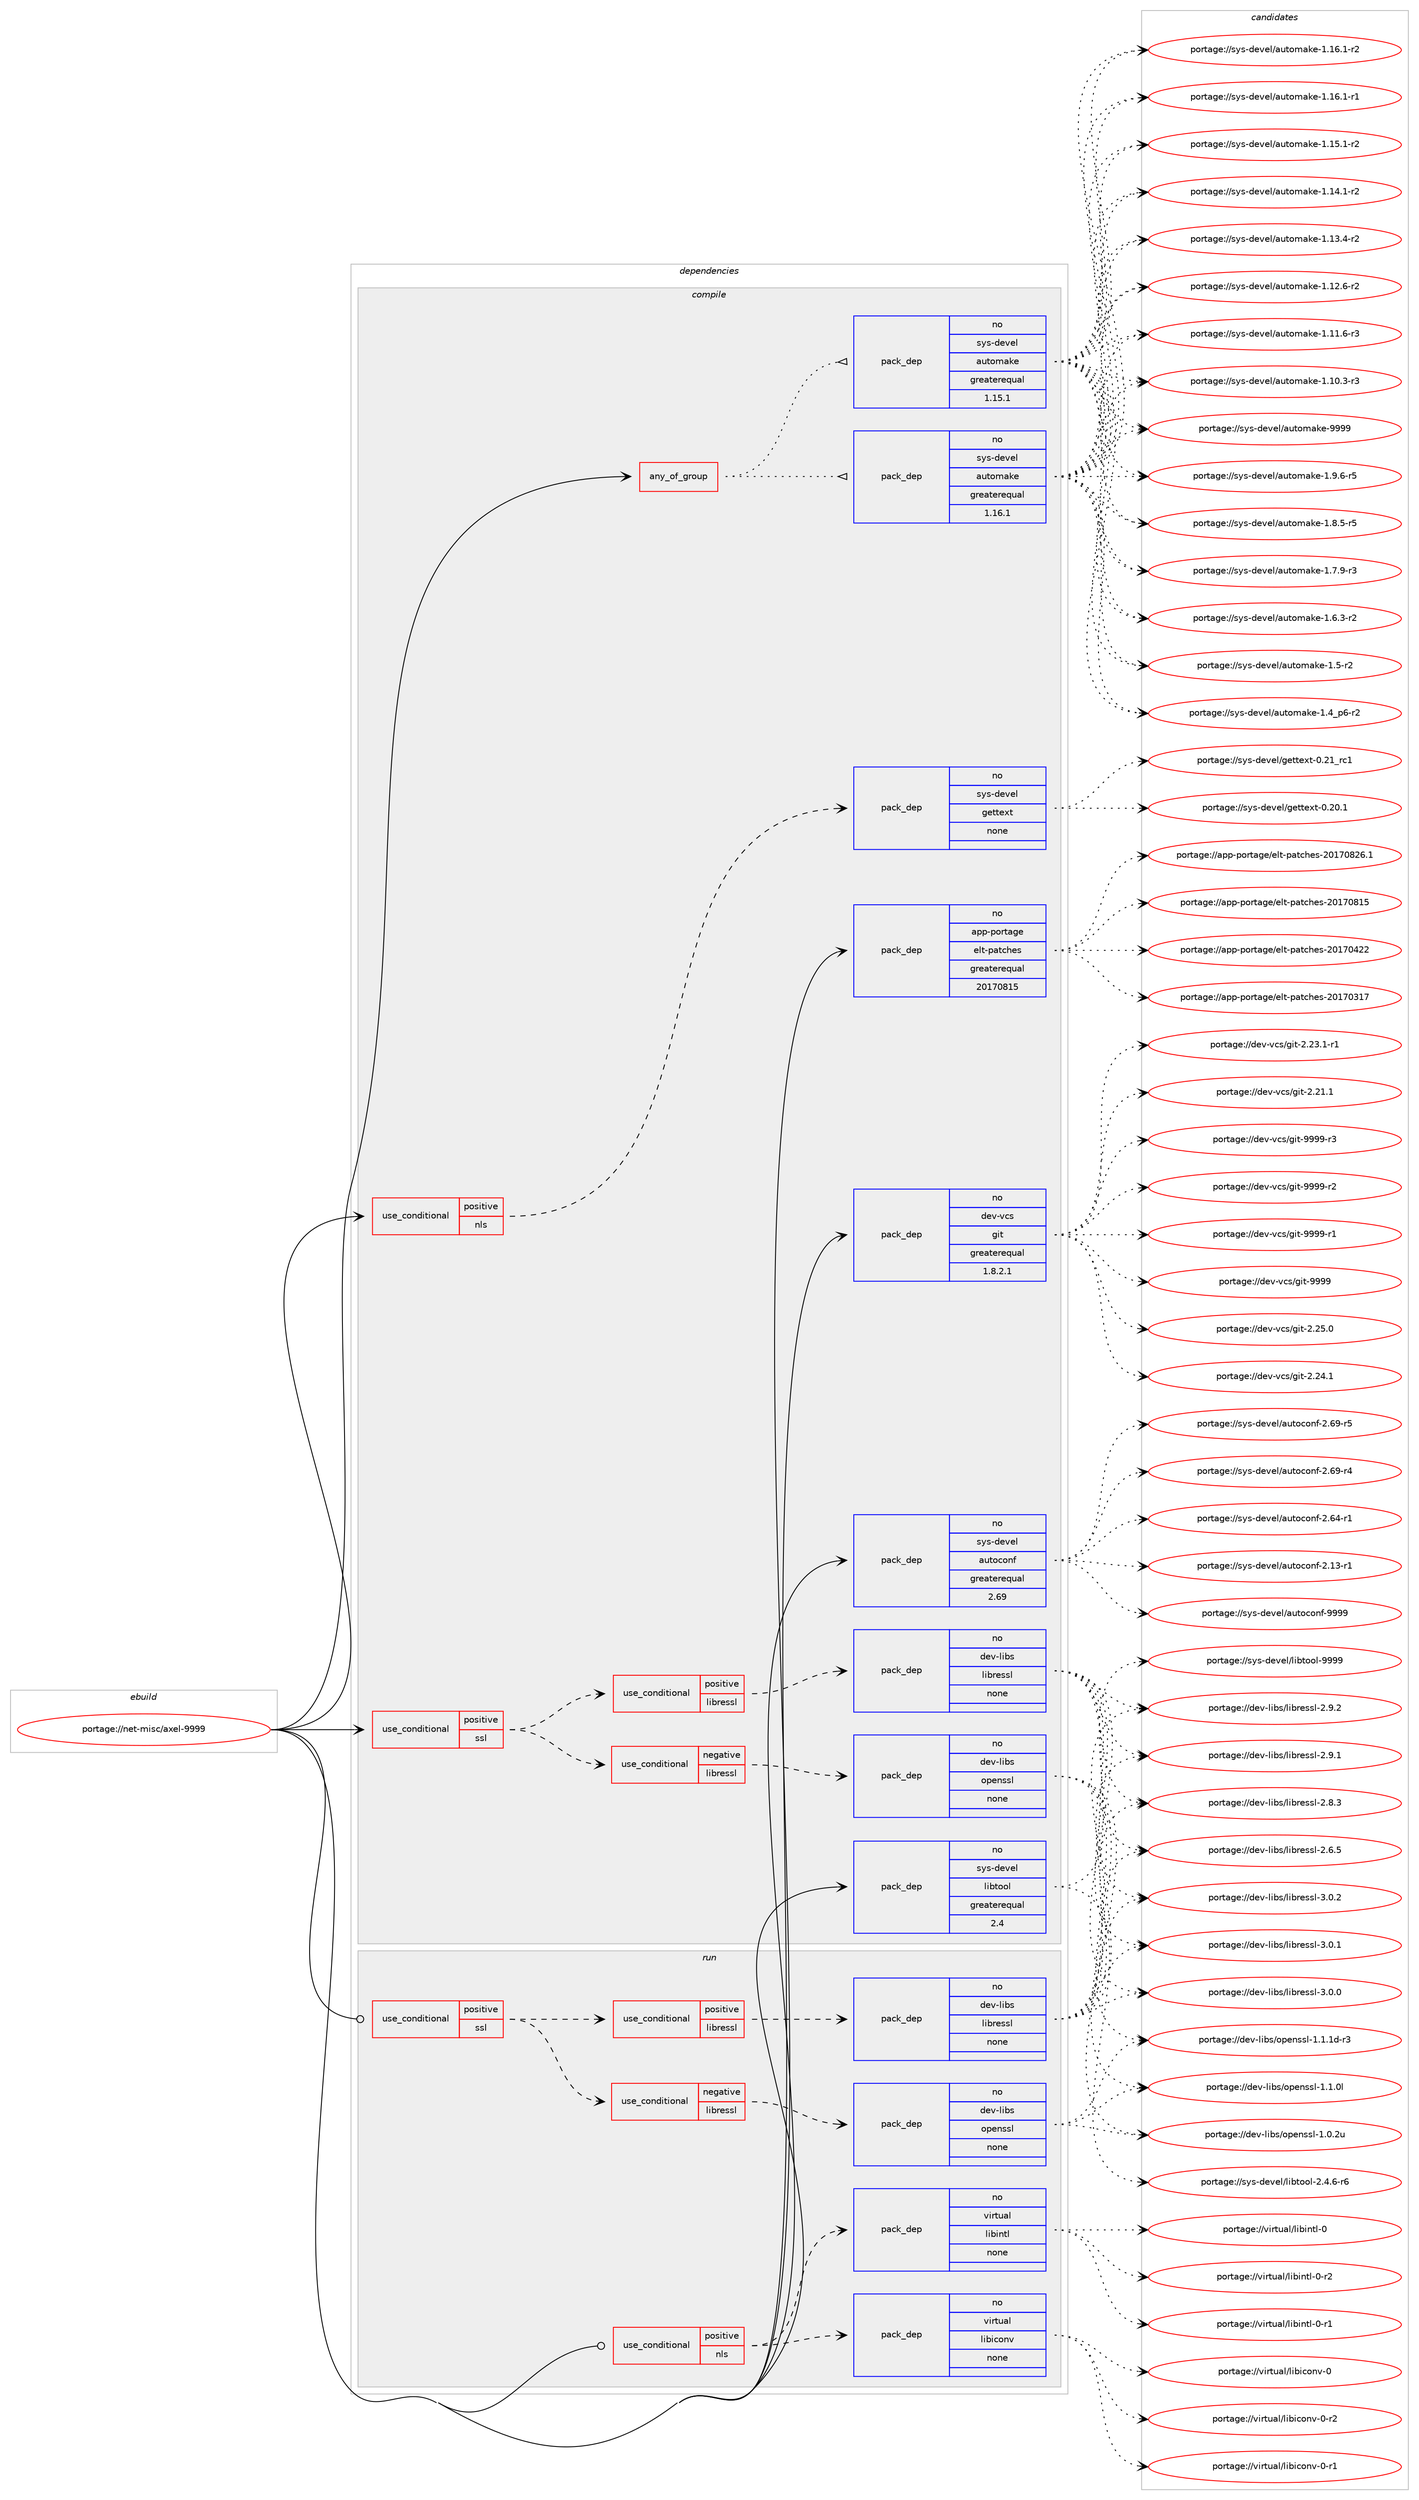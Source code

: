 digraph prolog {

# *************
# Graph options
# *************

newrank=true;
concentrate=true;
compound=true;
graph [rankdir=LR,fontname=Helvetica,fontsize=10,ranksep=1.5];#, ranksep=2.5, nodesep=0.2];
edge  [arrowhead=vee];
node  [fontname=Helvetica,fontsize=10];

# **********
# The ebuild
# **********

subgraph cluster_leftcol {
color=gray;
rank=same;
label=<<i>ebuild</i>>;
id [label="portage://net-misc/axel-9999", color=red, width=4, href="../net-misc/axel-9999.svg"];
}

# ****************
# The dependencies
# ****************

subgraph cluster_midcol {
color=gray;
label=<<i>dependencies</i>>;
subgraph cluster_compile {
fillcolor="#eeeeee";
style=filled;
label=<<i>compile</i>>;
subgraph any2040 {
dependency130880 [label=<<TABLE BORDER="0" CELLBORDER="1" CELLSPACING="0" CELLPADDING="4"><TR><TD CELLPADDING="10">any_of_group</TD></TR></TABLE>>, shape=none, color=red];subgraph pack101285 {
dependency130881 [label=<<TABLE BORDER="0" CELLBORDER="1" CELLSPACING="0" CELLPADDING="4" WIDTH="220"><TR><TD ROWSPAN="6" CELLPADDING="30">pack_dep</TD></TR><TR><TD WIDTH="110">no</TD></TR><TR><TD>sys-devel</TD></TR><TR><TD>automake</TD></TR><TR><TD>greaterequal</TD></TR><TR><TD>1.16.1</TD></TR></TABLE>>, shape=none, color=blue];
}
dependency130880:e -> dependency130881:w [weight=20,style="dotted",arrowhead="oinv"];
subgraph pack101286 {
dependency130882 [label=<<TABLE BORDER="0" CELLBORDER="1" CELLSPACING="0" CELLPADDING="4" WIDTH="220"><TR><TD ROWSPAN="6" CELLPADDING="30">pack_dep</TD></TR><TR><TD WIDTH="110">no</TD></TR><TR><TD>sys-devel</TD></TR><TR><TD>automake</TD></TR><TR><TD>greaterequal</TD></TR><TR><TD>1.15.1</TD></TR></TABLE>>, shape=none, color=blue];
}
dependency130880:e -> dependency130882:w [weight=20,style="dotted",arrowhead="oinv"];
}
id:e -> dependency130880:w [weight=20,style="solid",arrowhead="vee"];
subgraph cond27417 {
dependency130883 [label=<<TABLE BORDER="0" CELLBORDER="1" CELLSPACING="0" CELLPADDING="4"><TR><TD ROWSPAN="3" CELLPADDING="10">use_conditional</TD></TR><TR><TD>positive</TD></TR><TR><TD>nls</TD></TR></TABLE>>, shape=none, color=red];
subgraph pack101287 {
dependency130884 [label=<<TABLE BORDER="0" CELLBORDER="1" CELLSPACING="0" CELLPADDING="4" WIDTH="220"><TR><TD ROWSPAN="6" CELLPADDING="30">pack_dep</TD></TR><TR><TD WIDTH="110">no</TD></TR><TR><TD>sys-devel</TD></TR><TR><TD>gettext</TD></TR><TR><TD>none</TD></TR><TR><TD></TD></TR></TABLE>>, shape=none, color=blue];
}
dependency130883:e -> dependency130884:w [weight=20,style="dashed",arrowhead="vee"];
}
id:e -> dependency130883:w [weight=20,style="solid",arrowhead="vee"];
subgraph cond27418 {
dependency130885 [label=<<TABLE BORDER="0" CELLBORDER="1" CELLSPACING="0" CELLPADDING="4"><TR><TD ROWSPAN="3" CELLPADDING="10">use_conditional</TD></TR><TR><TD>positive</TD></TR><TR><TD>ssl</TD></TR></TABLE>>, shape=none, color=red];
subgraph cond27419 {
dependency130886 [label=<<TABLE BORDER="0" CELLBORDER="1" CELLSPACING="0" CELLPADDING="4"><TR><TD ROWSPAN="3" CELLPADDING="10">use_conditional</TD></TR><TR><TD>negative</TD></TR><TR><TD>libressl</TD></TR></TABLE>>, shape=none, color=red];
subgraph pack101288 {
dependency130887 [label=<<TABLE BORDER="0" CELLBORDER="1" CELLSPACING="0" CELLPADDING="4" WIDTH="220"><TR><TD ROWSPAN="6" CELLPADDING="30">pack_dep</TD></TR><TR><TD WIDTH="110">no</TD></TR><TR><TD>dev-libs</TD></TR><TR><TD>openssl</TD></TR><TR><TD>none</TD></TR><TR><TD></TD></TR></TABLE>>, shape=none, color=blue];
}
dependency130886:e -> dependency130887:w [weight=20,style="dashed",arrowhead="vee"];
}
dependency130885:e -> dependency130886:w [weight=20,style="dashed",arrowhead="vee"];
subgraph cond27420 {
dependency130888 [label=<<TABLE BORDER="0" CELLBORDER="1" CELLSPACING="0" CELLPADDING="4"><TR><TD ROWSPAN="3" CELLPADDING="10">use_conditional</TD></TR><TR><TD>positive</TD></TR><TR><TD>libressl</TD></TR></TABLE>>, shape=none, color=red];
subgraph pack101289 {
dependency130889 [label=<<TABLE BORDER="0" CELLBORDER="1" CELLSPACING="0" CELLPADDING="4" WIDTH="220"><TR><TD ROWSPAN="6" CELLPADDING="30">pack_dep</TD></TR><TR><TD WIDTH="110">no</TD></TR><TR><TD>dev-libs</TD></TR><TR><TD>libressl</TD></TR><TR><TD>none</TD></TR><TR><TD></TD></TR></TABLE>>, shape=none, color=blue];
}
dependency130888:e -> dependency130889:w [weight=20,style="dashed",arrowhead="vee"];
}
dependency130885:e -> dependency130888:w [weight=20,style="dashed",arrowhead="vee"];
}
id:e -> dependency130885:w [weight=20,style="solid",arrowhead="vee"];
subgraph pack101290 {
dependency130890 [label=<<TABLE BORDER="0" CELLBORDER="1" CELLSPACING="0" CELLPADDING="4" WIDTH="220"><TR><TD ROWSPAN="6" CELLPADDING="30">pack_dep</TD></TR><TR><TD WIDTH="110">no</TD></TR><TR><TD>app-portage</TD></TR><TR><TD>elt-patches</TD></TR><TR><TD>greaterequal</TD></TR><TR><TD>20170815</TD></TR></TABLE>>, shape=none, color=blue];
}
id:e -> dependency130890:w [weight=20,style="solid",arrowhead="vee"];
subgraph pack101291 {
dependency130891 [label=<<TABLE BORDER="0" CELLBORDER="1" CELLSPACING="0" CELLPADDING="4" WIDTH="220"><TR><TD ROWSPAN="6" CELLPADDING="30">pack_dep</TD></TR><TR><TD WIDTH="110">no</TD></TR><TR><TD>dev-vcs</TD></TR><TR><TD>git</TD></TR><TR><TD>greaterequal</TD></TR><TR><TD>1.8.2.1</TD></TR></TABLE>>, shape=none, color=blue];
}
id:e -> dependency130891:w [weight=20,style="solid",arrowhead="vee"];
subgraph pack101292 {
dependency130892 [label=<<TABLE BORDER="0" CELLBORDER="1" CELLSPACING="0" CELLPADDING="4" WIDTH="220"><TR><TD ROWSPAN="6" CELLPADDING="30">pack_dep</TD></TR><TR><TD WIDTH="110">no</TD></TR><TR><TD>sys-devel</TD></TR><TR><TD>autoconf</TD></TR><TR><TD>greaterequal</TD></TR><TR><TD>2.69</TD></TR></TABLE>>, shape=none, color=blue];
}
id:e -> dependency130892:w [weight=20,style="solid",arrowhead="vee"];
subgraph pack101293 {
dependency130893 [label=<<TABLE BORDER="0" CELLBORDER="1" CELLSPACING="0" CELLPADDING="4" WIDTH="220"><TR><TD ROWSPAN="6" CELLPADDING="30">pack_dep</TD></TR><TR><TD WIDTH="110">no</TD></TR><TR><TD>sys-devel</TD></TR><TR><TD>libtool</TD></TR><TR><TD>greaterequal</TD></TR><TR><TD>2.4</TD></TR></TABLE>>, shape=none, color=blue];
}
id:e -> dependency130893:w [weight=20,style="solid",arrowhead="vee"];
}
subgraph cluster_compileandrun {
fillcolor="#eeeeee";
style=filled;
label=<<i>compile and run</i>>;
}
subgraph cluster_run {
fillcolor="#eeeeee";
style=filled;
label=<<i>run</i>>;
subgraph cond27421 {
dependency130894 [label=<<TABLE BORDER="0" CELLBORDER="1" CELLSPACING="0" CELLPADDING="4"><TR><TD ROWSPAN="3" CELLPADDING="10">use_conditional</TD></TR><TR><TD>positive</TD></TR><TR><TD>nls</TD></TR></TABLE>>, shape=none, color=red];
subgraph pack101294 {
dependency130895 [label=<<TABLE BORDER="0" CELLBORDER="1" CELLSPACING="0" CELLPADDING="4" WIDTH="220"><TR><TD ROWSPAN="6" CELLPADDING="30">pack_dep</TD></TR><TR><TD WIDTH="110">no</TD></TR><TR><TD>virtual</TD></TR><TR><TD>libintl</TD></TR><TR><TD>none</TD></TR><TR><TD></TD></TR></TABLE>>, shape=none, color=blue];
}
dependency130894:e -> dependency130895:w [weight=20,style="dashed",arrowhead="vee"];
subgraph pack101295 {
dependency130896 [label=<<TABLE BORDER="0" CELLBORDER="1" CELLSPACING="0" CELLPADDING="4" WIDTH="220"><TR><TD ROWSPAN="6" CELLPADDING="30">pack_dep</TD></TR><TR><TD WIDTH="110">no</TD></TR><TR><TD>virtual</TD></TR><TR><TD>libiconv</TD></TR><TR><TD>none</TD></TR><TR><TD></TD></TR></TABLE>>, shape=none, color=blue];
}
dependency130894:e -> dependency130896:w [weight=20,style="dashed",arrowhead="vee"];
}
id:e -> dependency130894:w [weight=20,style="solid",arrowhead="odot"];
subgraph cond27422 {
dependency130897 [label=<<TABLE BORDER="0" CELLBORDER="1" CELLSPACING="0" CELLPADDING="4"><TR><TD ROWSPAN="3" CELLPADDING="10">use_conditional</TD></TR><TR><TD>positive</TD></TR><TR><TD>ssl</TD></TR></TABLE>>, shape=none, color=red];
subgraph cond27423 {
dependency130898 [label=<<TABLE BORDER="0" CELLBORDER="1" CELLSPACING="0" CELLPADDING="4"><TR><TD ROWSPAN="3" CELLPADDING="10">use_conditional</TD></TR><TR><TD>negative</TD></TR><TR><TD>libressl</TD></TR></TABLE>>, shape=none, color=red];
subgraph pack101296 {
dependency130899 [label=<<TABLE BORDER="0" CELLBORDER="1" CELLSPACING="0" CELLPADDING="4" WIDTH="220"><TR><TD ROWSPAN="6" CELLPADDING="30">pack_dep</TD></TR><TR><TD WIDTH="110">no</TD></TR><TR><TD>dev-libs</TD></TR><TR><TD>openssl</TD></TR><TR><TD>none</TD></TR><TR><TD></TD></TR></TABLE>>, shape=none, color=blue];
}
dependency130898:e -> dependency130899:w [weight=20,style="dashed",arrowhead="vee"];
}
dependency130897:e -> dependency130898:w [weight=20,style="dashed",arrowhead="vee"];
subgraph cond27424 {
dependency130900 [label=<<TABLE BORDER="0" CELLBORDER="1" CELLSPACING="0" CELLPADDING="4"><TR><TD ROWSPAN="3" CELLPADDING="10">use_conditional</TD></TR><TR><TD>positive</TD></TR><TR><TD>libressl</TD></TR></TABLE>>, shape=none, color=red];
subgraph pack101297 {
dependency130901 [label=<<TABLE BORDER="0" CELLBORDER="1" CELLSPACING="0" CELLPADDING="4" WIDTH="220"><TR><TD ROWSPAN="6" CELLPADDING="30">pack_dep</TD></TR><TR><TD WIDTH="110">no</TD></TR><TR><TD>dev-libs</TD></TR><TR><TD>libressl</TD></TR><TR><TD>none</TD></TR><TR><TD></TD></TR></TABLE>>, shape=none, color=blue];
}
dependency130900:e -> dependency130901:w [weight=20,style="dashed",arrowhead="vee"];
}
dependency130897:e -> dependency130900:w [weight=20,style="dashed",arrowhead="vee"];
}
id:e -> dependency130897:w [weight=20,style="solid",arrowhead="odot"];
}
}

# **************
# The candidates
# **************

subgraph cluster_choices {
rank=same;
color=gray;
label=<<i>candidates</i>>;

subgraph choice101285 {
color=black;
nodesep=1;
choice115121115451001011181011084797117116111109971071014557575757 [label="portage://sys-devel/automake-9999", color=red, width=4,href="../sys-devel/automake-9999.svg"];
choice115121115451001011181011084797117116111109971071014549465746544511453 [label="portage://sys-devel/automake-1.9.6-r5", color=red, width=4,href="../sys-devel/automake-1.9.6-r5.svg"];
choice115121115451001011181011084797117116111109971071014549465646534511453 [label="portage://sys-devel/automake-1.8.5-r5", color=red, width=4,href="../sys-devel/automake-1.8.5-r5.svg"];
choice115121115451001011181011084797117116111109971071014549465546574511451 [label="portage://sys-devel/automake-1.7.9-r3", color=red, width=4,href="../sys-devel/automake-1.7.9-r3.svg"];
choice115121115451001011181011084797117116111109971071014549465446514511450 [label="portage://sys-devel/automake-1.6.3-r2", color=red, width=4,href="../sys-devel/automake-1.6.3-r2.svg"];
choice11512111545100101118101108479711711611110997107101454946534511450 [label="portage://sys-devel/automake-1.5-r2", color=red, width=4,href="../sys-devel/automake-1.5-r2.svg"];
choice115121115451001011181011084797117116111109971071014549465295112544511450 [label="portage://sys-devel/automake-1.4_p6-r2", color=red, width=4,href="../sys-devel/automake-1.4_p6-r2.svg"];
choice11512111545100101118101108479711711611110997107101454946495446494511450 [label="portage://sys-devel/automake-1.16.1-r2", color=red, width=4,href="../sys-devel/automake-1.16.1-r2.svg"];
choice11512111545100101118101108479711711611110997107101454946495446494511449 [label="portage://sys-devel/automake-1.16.1-r1", color=red, width=4,href="../sys-devel/automake-1.16.1-r1.svg"];
choice11512111545100101118101108479711711611110997107101454946495346494511450 [label="portage://sys-devel/automake-1.15.1-r2", color=red, width=4,href="../sys-devel/automake-1.15.1-r2.svg"];
choice11512111545100101118101108479711711611110997107101454946495246494511450 [label="portage://sys-devel/automake-1.14.1-r2", color=red, width=4,href="../sys-devel/automake-1.14.1-r2.svg"];
choice11512111545100101118101108479711711611110997107101454946495146524511450 [label="portage://sys-devel/automake-1.13.4-r2", color=red, width=4,href="../sys-devel/automake-1.13.4-r2.svg"];
choice11512111545100101118101108479711711611110997107101454946495046544511450 [label="portage://sys-devel/automake-1.12.6-r2", color=red, width=4,href="../sys-devel/automake-1.12.6-r2.svg"];
choice11512111545100101118101108479711711611110997107101454946494946544511451 [label="portage://sys-devel/automake-1.11.6-r3", color=red, width=4,href="../sys-devel/automake-1.11.6-r3.svg"];
choice11512111545100101118101108479711711611110997107101454946494846514511451 [label="portage://sys-devel/automake-1.10.3-r3", color=red, width=4,href="../sys-devel/automake-1.10.3-r3.svg"];
dependency130881:e -> choice115121115451001011181011084797117116111109971071014557575757:w [style=dotted,weight="100"];
dependency130881:e -> choice115121115451001011181011084797117116111109971071014549465746544511453:w [style=dotted,weight="100"];
dependency130881:e -> choice115121115451001011181011084797117116111109971071014549465646534511453:w [style=dotted,weight="100"];
dependency130881:e -> choice115121115451001011181011084797117116111109971071014549465546574511451:w [style=dotted,weight="100"];
dependency130881:e -> choice115121115451001011181011084797117116111109971071014549465446514511450:w [style=dotted,weight="100"];
dependency130881:e -> choice11512111545100101118101108479711711611110997107101454946534511450:w [style=dotted,weight="100"];
dependency130881:e -> choice115121115451001011181011084797117116111109971071014549465295112544511450:w [style=dotted,weight="100"];
dependency130881:e -> choice11512111545100101118101108479711711611110997107101454946495446494511450:w [style=dotted,weight="100"];
dependency130881:e -> choice11512111545100101118101108479711711611110997107101454946495446494511449:w [style=dotted,weight="100"];
dependency130881:e -> choice11512111545100101118101108479711711611110997107101454946495346494511450:w [style=dotted,weight="100"];
dependency130881:e -> choice11512111545100101118101108479711711611110997107101454946495246494511450:w [style=dotted,weight="100"];
dependency130881:e -> choice11512111545100101118101108479711711611110997107101454946495146524511450:w [style=dotted,weight="100"];
dependency130881:e -> choice11512111545100101118101108479711711611110997107101454946495046544511450:w [style=dotted,weight="100"];
dependency130881:e -> choice11512111545100101118101108479711711611110997107101454946494946544511451:w [style=dotted,weight="100"];
dependency130881:e -> choice11512111545100101118101108479711711611110997107101454946494846514511451:w [style=dotted,weight="100"];
}
subgraph choice101286 {
color=black;
nodesep=1;
choice115121115451001011181011084797117116111109971071014557575757 [label="portage://sys-devel/automake-9999", color=red, width=4,href="../sys-devel/automake-9999.svg"];
choice115121115451001011181011084797117116111109971071014549465746544511453 [label="portage://sys-devel/automake-1.9.6-r5", color=red, width=4,href="../sys-devel/automake-1.9.6-r5.svg"];
choice115121115451001011181011084797117116111109971071014549465646534511453 [label="portage://sys-devel/automake-1.8.5-r5", color=red, width=4,href="../sys-devel/automake-1.8.5-r5.svg"];
choice115121115451001011181011084797117116111109971071014549465546574511451 [label="portage://sys-devel/automake-1.7.9-r3", color=red, width=4,href="../sys-devel/automake-1.7.9-r3.svg"];
choice115121115451001011181011084797117116111109971071014549465446514511450 [label="portage://sys-devel/automake-1.6.3-r2", color=red, width=4,href="../sys-devel/automake-1.6.3-r2.svg"];
choice11512111545100101118101108479711711611110997107101454946534511450 [label="portage://sys-devel/automake-1.5-r2", color=red, width=4,href="../sys-devel/automake-1.5-r2.svg"];
choice115121115451001011181011084797117116111109971071014549465295112544511450 [label="portage://sys-devel/automake-1.4_p6-r2", color=red, width=4,href="../sys-devel/automake-1.4_p6-r2.svg"];
choice11512111545100101118101108479711711611110997107101454946495446494511450 [label="portage://sys-devel/automake-1.16.1-r2", color=red, width=4,href="../sys-devel/automake-1.16.1-r2.svg"];
choice11512111545100101118101108479711711611110997107101454946495446494511449 [label="portage://sys-devel/automake-1.16.1-r1", color=red, width=4,href="../sys-devel/automake-1.16.1-r1.svg"];
choice11512111545100101118101108479711711611110997107101454946495346494511450 [label="portage://sys-devel/automake-1.15.1-r2", color=red, width=4,href="../sys-devel/automake-1.15.1-r2.svg"];
choice11512111545100101118101108479711711611110997107101454946495246494511450 [label="portage://sys-devel/automake-1.14.1-r2", color=red, width=4,href="../sys-devel/automake-1.14.1-r2.svg"];
choice11512111545100101118101108479711711611110997107101454946495146524511450 [label="portage://sys-devel/automake-1.13.4-r2", color=red, width=4,href="../sys-devel/automake-1.13.4-r2.svg"];
choice11512111545100101118101108479711711611110997107101454946495046544511450 [label="portage://sys-devel/automake-1.12.6-r2", color=red, width=4,href="../sys-devel/automake-1.12.6-r2.svg"];
choice11512111545100101118101108479711711611110997107101454946494946544511451 [label="portage://sys-devel/automake-1.11.6-r3", color=red, width=4,href="../sys-devel/automake-1.11.6-r3.svg"];
choice11512111545100101118101108479711711611110997107101454946494846514511451 [label="portage://sys-devel/automake-1.10.3-r3", color=red, width=4,href="../sys-devel/automake-1.10.3-r3.svg"];
dependency130882:e -> choice115121115451001011181011084797117116111109971071014557575757:w [style=dotted,weight="100"];
dependency130882:e -> choice115121115451001011181011084797117116111109971071014549465746544511453:w [style=dotted,weight="100"];
dependency130882:e -> choice115121115451001011181011084797117116111109971071014549465646534511453:w [style=dotted,weight="100"];
dependency130882:e -> choice115121115451001011181011084797117116111109971071014549465546574511451:w [style=dotted,weight="100"];
dependency130882:e -> choice115121115451001011181011084797117116111109971071014549465446514511450:w [style=dotted,weight="100"];
dependency130882:e -> choice11512111545100101118101108479711711611110997107101454946534511450:w [style=dotted,weight="100"];
dependency130882:e -> choice115121115451001011181011084797117116111109971071014549465295112544511450:w [style=dotted,weight="100"];
dependency130882:e -> choice11512111545100101118101108479711711611110997107101454946495446494511450:w [style=dotted,weight="100"];
dependency130882:e -> choice11512111545100101118101108479711711611110997107101454946495446494511449:w [style=dotted,weight="100"];
dependency130882:e -> choice11512111545100101118101108479711711611110997107101454946495346494511450:w [style=dotted,weight="100"];
dependency130882:e -> choice11512111545100101118101108479711711611110997107101454946495246494511450:w [style=dotted,weight="100"];
dependency130882:e -> choice11512111545100101118101108479711711611110997107101454946495146524511450:w [style=dotted,weight="100"];
dependency130882:e -> choice11512111545100101118101108479711711611110997107101454946495046544511450:w [style=dotted,weight="100"];
dependency130882:e -> choice11512111545100101118101108479711711611110997107101454946494946544511451:w [style=dotted,weight="100"];
dependency130882:e -> choice11512111545100101118101108479711711611110997107101454946494846514511451:w [style=dotted,weight="100"];
}
subgraph choice101287 {
color=black;
nodesep=1;
choice11512111545100101118101108471031011161161011201164548465049951149949 [label="portage://sys-devel/gettext-0.21_rc1", color=red, width=4,href="../sys-devel/gettext-0.21_rc1.svg"];
choice115121115451001011181011084710310111611610112011645484650484649 [label="portage://sys-devel/gettext-0.20.1", color=red, width=4,href="../sys-devel/gettext-0.20.1.svg"];
dependency130884:e -> choice11512111545100101118101108471031011161161011201164548465049951149949:w [style=dotted,weight="100"];
dependency130884:e -> choice115121115451001011181011084710310111611610112011645484650484649:w [style=dotted,weight="100"];
}
subgraph choice101288 {
color=black;
nodesep=1;
choice1001011184510810598115471111121011101151151084549464946491004511451 [label="portage://dev-libs/openssl-1.1.1d-r3", color=red, width=4,href="../dev-libs/openssl-1.1.1d-r3.svg"];
choice100101118451081059811547111112101110115115108454946494648108 [label="portage://dev-libs/openssl-1.1.0l", color=red, width=4,href="../dev-libs/openssl-1.1.0l.svg"];
choice100101118451081059811547111112101110115115108454946484650117 [label="portage://dev-libs/openssl-1.0.2u", color=red, width=4,href="../dev-libs/openssl-1.0.2u.svg"];
dependency130887:e -> choice1001011184510810598115471111121011101151151084549464946491004511451:w [style=dotted,weight="100"];
dependency130887:e -> choice100101118451081059811547111112101110115115108454946494648108:w [style=dotted,weight="100"];
dependency130887:e -> choice100101118451081059811547111112101110115115108454946484650117:w [style=dotted,weight="100"];
}
subgraph choice101289 {
color=black;
nodesep=1;
choice10010111845108105981154710810598114101115115108455146484650 [label="portage://dev-libs/libressl-3.0.2", color=red, width=4,href="../dev-libs/libressl-3.0.2.svg"];
choice10010111845108105981154710810598114101115115108455146484649 [label="portage://dev-libs/libressl-3.0.1", color=red, width=4,href="../dev-libs/libressl-3.0.1.svg"];
choice10010111845108105981154710810598114101115115108455146484648 [label="portage://dev-libs/libressl-3.0.0", color=red, width=4,href="../dev-libs/libressl-3.0.0.svg"];
choice10010111845108105981154710810598114101115115108455046574650 [label="portage://dev-libs/libressl-2.9.2", color=red, width=4,href="../dev-libs/libressl-2.9.2.svg"];
choice10010111845108105981154710810598114101115115108455046574649 [label="portage://dev-libs/libressl-2.9.1", color=red, width=4,href="../dev-libs/libressl-2.9.1.svg"];
choice10010111845108105981154710810598114101115115108455046564651 [label="portage://dev-libs/libressl-2.8.3", color=red, width=4,href="../dev-libs/libressl-2.8.3.svg"];
choice10010111845108105981154710810598114101115115108455046544653 [label="portage://dev-libs/libressl-2.6.5", color=red, width=4,href="../dev-libs/libressl-2.6.5.svg"];
dependency130889:e -> choice10010111845108105981154710810598114101115115108455146484650:w [style=dotted,weight="100"];
dependency130889:e -> choice10010111845108105981154710810598114101115115108455146484649:w [style=dotted,weight="100"];
dependency130889:e -> choice10010111845108105981154710810598114101115115108455146484648:w [style=dotted,weight="100"];
dependency130889:e -> choice10010111845108105981154710810598114101115115108455046574650:w [style=dotted,weight="100"];
dependency130889:e -> choice10010111845108105981154710810598114101115115108455046574649:w [style=dotted,weight="100"];
dependency130889:e -> choice10010111845108105981154710810598114101115115108455046564651:w [style=dotted,weight="100"];
dependency130889:e -> choice10010111845108105981154710810598114101115115108455046544653:w [style=dotted,weight="100"];
}
subgraph choice101290 {
color=black;
nodesep=1;
choice971121124511211111411697103101471011081164511297116991041011154550484955485650544649 [label="portage://app-portage/elt-patches-20170826.1", color=red, width=4,href="../app-portage/elt-patches-20170826.1.svg"];
choice97112112451121111141169710310147101108116451129711699104101115455048495548564953 [label="portage://app-portage/elt-patches-20170815", color=red, width=4,href="../app-portage/elt-patches-20170815.svg"];
choice97112112451121111141169710310147101108116451129711699104101115455048495548525050 [label="portage://app-portage/elt-patches-20170422", color=red, width=4,href="../app-portage/elt-patches-20170422.svg"];
choice97112112451121111141169710310147101108116451129711699104101115455048495548514955 [label="portage://app-portage/elt-patches-20170317", color=red, width=4,href="../app-portage/elt-patches-20170317.svg"];
dependency130890:e -> choice971121124511211111411697103101471011081164511297116991041011154550484955485650544649:w [style=dotted,weight="100"];
dependency130890:e -> choice97112112451121111141169710310147101108116451129711699104101115455048495548564953:w [style=dotted,weight="100"];
dependency130890:e -> choice97112112451121111141169710310147101108116451129711699104101115455048495548525050:w [style=dotted,weight="100"];
dependency130890:e -> choice97112112451121111141169710310147101108116451129711699104101115455048495548514955:w [style=dotted,weight="100"];
}
subgraph choice101291 {
color=black;
nodesep=1;
choice10010111845118991154710310511645575757574511451 [label="portage://dev-vcs/git-9999-r3", color=red, width=4,href="../dev-vcs/git-9999-r3.svg"];
choice10010111845118991154710310511645575757574511450 [label="portage://dev-vcs/git-9999-r2", color=red, width=4,href="../dev-vcs/git-9999-r2.svg"];
choice10010111845118991154710310511645575757574511449 [label="portage://dev-vcs/git-9999-r1", color=red, width=4,href="../dev-vcs/git-9999-r1.svg"];
choice1001011184511899115471031051164557575757 [label="portage://dev-vcs/git-9999", color=red, width=4,href="../dev-vcs/git-9999.svg"];
choice10010111845118991154710310511645504650534648 [label="portage://dev-vcs/git-2.25.0", color=red, width=4,href="../dev-vcs/git-2.25.0.svg"];
choice10010111845118991154710310511645504650524649 [label="portage://dev-vcs/git-2.24.1", color=red, width=4,href="../dev-vcs/git-2.24.1.svg"];
choice100101118451189911547103105116455046505146494511449 [label="portage://dev-vcs/git-2.23.1-r1", color=red, width=4,href="../dev-vcs/git-2.23.1-r1.svg"];
choice10010111845118991154710310511645504650494649 [label="portage://dev-vcs/git-2.21.1", color=red, width=4,href="../dev-vcs/git-2.21.1.svg"];
dependency130891:e -> choice10010111845118991154710310511645575757574511451:w [style=dotted,weight="100"];
dependency130891:e -> choice10010111845118991154710310511645575757574511450:w [style=dotted,weight="100"];
dependency130891:e -> choice10010111845118991154710310511645575757574511449:w [style=dotted,weight="100"];
dependency130891:e -> choice1001011184511899115471031051164557575757:w [style=dotted,weight="100"];
dependency130891:e -> choice10010111845118991154710310511645504650534648:w [style=dotted,weight="100"];
dependency130891:e -> choice10010111845118991154710310511645504650524649:w [style=dotted,weight="100"];
dependency130891:e -> choice100101118451189911547103105116455046505146494511449:w [style=dotted,weight="100"];
dependency130891:e -> choice10010111845118991154710310511645504650494649:w [style=dotted,weight="100"];
}
subgraph choice101292 {
color=black;
nodesep=1;
choice115121115451001011181011084797117116111991111101024557575757 [label="portage://sys-devel/autoconf-9999", color=red, width=4,href="../sys-devel/autoconf-9999.svg"];
choice1151211154510010111810110847971171161119911111010245504654574511453 [label="portage://sys-devel/autoconf-2.69-r5", color=red, width=4,href="../sys-devel/autoconf-2.69-r5.svg"];
choice1151211154510010111810110847971171161119911111010245504654574511452 [label="portage://sys-devel/autoconf-2.69-r4", color=red, width=4,href="../sys-devel/autoconf-2.69-r4.svg"];
choice1151211154510010111810110847971171161119911111010245504654524511449 [label="portage://sys-devel/autoconf-2.64-r1", color=red, width=4,href="../sys-devel/autoconf-2.64-r1.svg"];
choice1151211154510010111810110847971171161119911111010245504649514511449 [label="portage://sys-devel/autoconf-2.13-r1", color=red, width=4,href="../sys-devel/autoconf-2.13-r1.svg"];
dependency130892:e -> choice115121115451001011181011084797117116111991111101024557575757:w [style=dotted,weight="100"];
dependency130892:e -> choice1151211154510010111810110847971171161119911111010245504654574511453:w [style=dotted,weight="100"];
dependency130892:e -> choice1151211154510010111810110847971171161119911111010245504654574511452:w [style=dotted,weight="100"];
dependency130892:e -> choice1151211154510010111810110847971171161119911111010245504654524511449:w [style=dotted,weight="100"];
dependency130892:e -> choice1151211154510010111810110847971171161119911111010245504649514511449:w [style=dotted,weight="100"];
}
subgraph choice101293 {
color=black;
nodesep=1;
choice1151211154510010111810110847108105981161111111084557575757 [label="portage://sys-devel/libtool-9999", color=red, width=4,href="../sys-devel/libtool-9999.svg"];
choice1151211154510010111810110847108105981161111111084550465246544511454 [label="portage://sys-devel/libtool-2.4.6-r6", color=red, width=4,href="../sys-devel/libtool-2.4.6-r6.svg"];
dependency130893:e -> choice1151211154510010111810110847108105981161111111084557575757:w [style=dotted,weight="100"];
dependency130893:e -> choice1151211154510010111810110847108105981161111111084550465246544511454:w [style=dotted,weight="100"];
}
subgraph choice101294 {
color=black;
nodesep=1;
choice11810511411611797108471081059810511011610845484511450 [label="portage://virtual/libintl-0-r2", color=red, width=4,href="../virtual/libintl-0-r2.svg"];
choice11810511411611797108471081059810511011610845484511449 [label="portage://virtual/libintl-0-r1", color=red, width=4,href="../virtual/libintl-0-r1.svg"];
choice1181051141161179710847108105981051101161084548 [label="portage://virtual/libintl-0", color=red, width=4,href="../virtual/libintl-0.svg"];
dependency130895:e -> choice11810511411611797108471081059810511011610845484511450:w [style=dotted,weight="100"];
dependency130895:e -> choice11810511411611797108471081059810511011610845484511449:w [style=dotted,weight="100"];
dependency130895:e -> choice1181051141161179710847108105981051101161084548:w [style=dotted,weight="100"];
}
subgraph choice101295 {
color=black;
nodesep=1;
choice1181051141161179710847108105981059911111011845484511450 [label="portage://virtual/libiconv-0-r2", color=red, width=4,href="../virtual/libiconv-0-r2.svg"];
choice1181051141161179710847108105981059911111011845484511449 [label="portage://virtual/libiconv-0-r1", color=red, width=4,href="../virtual/libiconv-0-r1.svg"];
choice118105114116117971084710810598105991111101184548 [label="portage://virtual/libiconv-0", color=red, width=4,href="../virtual/libiconv-0.svg"];
dependency130896:e -> choice1181051141161179710847108105981059911111011845484511450:w [style=dotted,weight="100"];
dependency130896:e -> choice1181051141161179710847108105981059911111011845484511449:w [style=dotted,weight="100"];
dependency130896:e -> choice118105114116117971084710810598105991111101184548:w [style=dotted,weight="100"];
}
subgraph choice101296 {
color=black;
nodesep=1;
choice1001011184510810598115471111121011101151151084549464946491004511451 [label="portage://dev-libs/openssl-1.1.1d-r3", color=red, width=4,href="../dev-libs/openssl-1.1.1d-r3.svg"];
choice100101118451081059811547111112101110115115108454946494648108 [label="portage://dev-libs/openssl-1.1.0l", color=red, width=4,href="../dev-libs/openssl-1.1.0l.svg"];
choice100101118451081059811547111112101110115115108454946484650117 [label="portage://dev-libs/openssl-1.0.2u", color=red, width=4,href="../dev-libs/openssl-1.0.2u.svg"];
dependency130899:e -> choice1001011184510810598115471111121011101151151084549464946491004511451:w [style=dotted,weight="100"];
dependency130899:e -> choice100101118451081059811547111112101110115115108454946494648108:w [style=dotted,weight="100"];
dependency130899:e -> choice100101118451081059811547111112101110115115108454946484650117:w [style=dotted,weight="100"];
}
subgraph choice101297 {
color=black;
nodesep=1;
choice10010111845108105981154710810598114101115115108455146484650 [label="portage://dev-libs/libressl-3.0.2", color=red, width=4,href="../dev-libs/libressl-3.0.2.svg"];
choice10010111845108105981154710810598114101115115108455146484649 [label="portage://dev-libs/libressl-3.0.1", color=red, width=4,href="../dev-libs/libressl-3.0.1.svg"];
choice10010111845108105981154710810598114101115115108455146484648 [label="portage://dev-libs/libressl-3.0.0", color=red, width=4,href="../dev-libs/libressl-3.0.0.svg"];
choice10010111845108105981154710810598114101115115108455046574650 [label="portage://dev-libs/libressl-2.9.2", color=red, width=4,href="../dev-libs/libressl-2.9.2.svg"];
choice10010111845108105981154710810598114101115115108455046574649 [label="portage://dev-libs/libressl-2.9.1", color=red, width=4,href="../dev-libs/libressl-2.9.1.svg"];
choice10010111845108105981154710810598114101115115108455046564651 [label="portage://dev-libs/libressl-2.8.3", color=red, width=4,href="../dev-libs/libressl-2.8.3.svg"];
choice10010111845108105981154710810598114101115115108455046544653 [label="portage://dev-libs/libressl-2.6.5", color=red, width=4,href="../dev-libs/libressl-2.6.5.svg"];
dependency130901:e -> choice10010111845108105981154710810598114101115115108455146484650:w [style=dotted,weight="100"];
dependency130901:e -> choice10010111845108105981154710810598114101115115108455146484649:w [style=dotted,weight="100"];
dependency130901:e -> choice10010111845108105981154710810598114101115115108455146484648:w [style=dotted,weight="100"];
dependency130901:e -> choice10010111845108105981154710810598114101115115108455046574650:w [style=dotted,weight="100"];
dependency130901:e -> choice10010111845108105981154710810598114101115115108455046574649:w [style=dotted,weight="100"];
dependency130901:e -> choice10010111845108105981154710810598114101115115108455046564651:w [style=dotted,weight="100"];
dependency130901:e -> choice10010111845108105981154710810598114101115115108455046544653:w [style=dotted,weight="100"];
}
}

}
